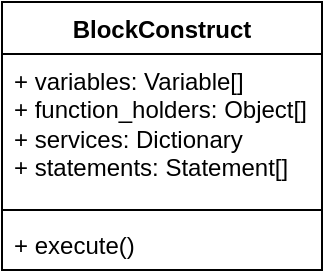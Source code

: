 <mxfile version="14.6.9" type="github">
  <diagram id="AZk7ERNz7D7kmE4lG_9a" name="Page-1">
    <mxGraphModel dx="1038" dy="643" grid="1" gridSize="10" guides="1" tooltips="1" connect="1" arrows="1" fold="1" page="1" pageScale="1" pageWidth="827" pageHeight="1169" math="0" shadow="0">
      <root>
        <mxCell id="0" />
        <mxCell id="1" parent="0" />
        <mxCell id="V-MndtSaxHqtHtucEmAg-3" value="BlockConstruct" style="swimlane;fontStyle=1;align=center;verticalAlign=top;childLayout=stackLayout;horizontal=1;startSize=26;horizontalStack=0;resizeParent=1;resizeParentMax=0;resizeLast=0;collapsible=1;marginBottom=0;" vertex="1" parent="1">
          <mxGeometry x="30" y="50" width="160" height="134" as="geometry" />
        </mxCell>
        <mxCell id="V-MndtSaxHqtHtucEmAg-4" value="+ variables: Variable[]&#xa;+ function_holders: Object[]&#xa;+ services: Dictionary&#xa;+ statements: Statement[]&#xa;" style="text;fillColor=none;align=left;verticalAlign=top;spacingLeft=4;spacingRight=4;overflow=hidden;rotatable=0;points=[[0,0.5],[1,0.5]];portConstraint=eastwest;horizontal=1;whiteSpace=wrap;" vertex="1" parent="V-MndtSaxHqtHtucEmAg-3">
          <mxGeometry y="26" width="160" height="74" as="geometry" />
        </mxCell>
        <mxCell id="V-MndtSaxHqtHtucEmAg-5" value="" style="line;strokeWidth=1;fillColor=none;align=left;verticalAlign=middle;spacingTop=-1;spacingLeft=3;spacingRight=3;rotatable=0;labelPosition=right;points=[];portConstraint=eastwest;" vertex="1" parent="V-MndtSaxHqtHtucEmAg-3">
          <mxGeometry y="100" width="160" height="8" as="geometry" />
        </mxCell>
        <mxCell id="V-MndtSaxHqtHtucEmAg-6" value="+ execute()" style="text;strokeColor=none;fillColor=none;align=left;verticalAlign=top;spacingLeft=4;spacingRight=4;overflow=hidden;rotatable=0;points=[[0,0.5],[1,0.5]];portConstraint=eastwest;" vertex="1" parent="V-MndtSaxHqtHtucEmAg-3">
          <mxGeometry y="108" width="160" height="26" as="geometry" />
        </mxCell>
      </root>
    </mxGraphModel>
  </diagram>
</mxfile>
